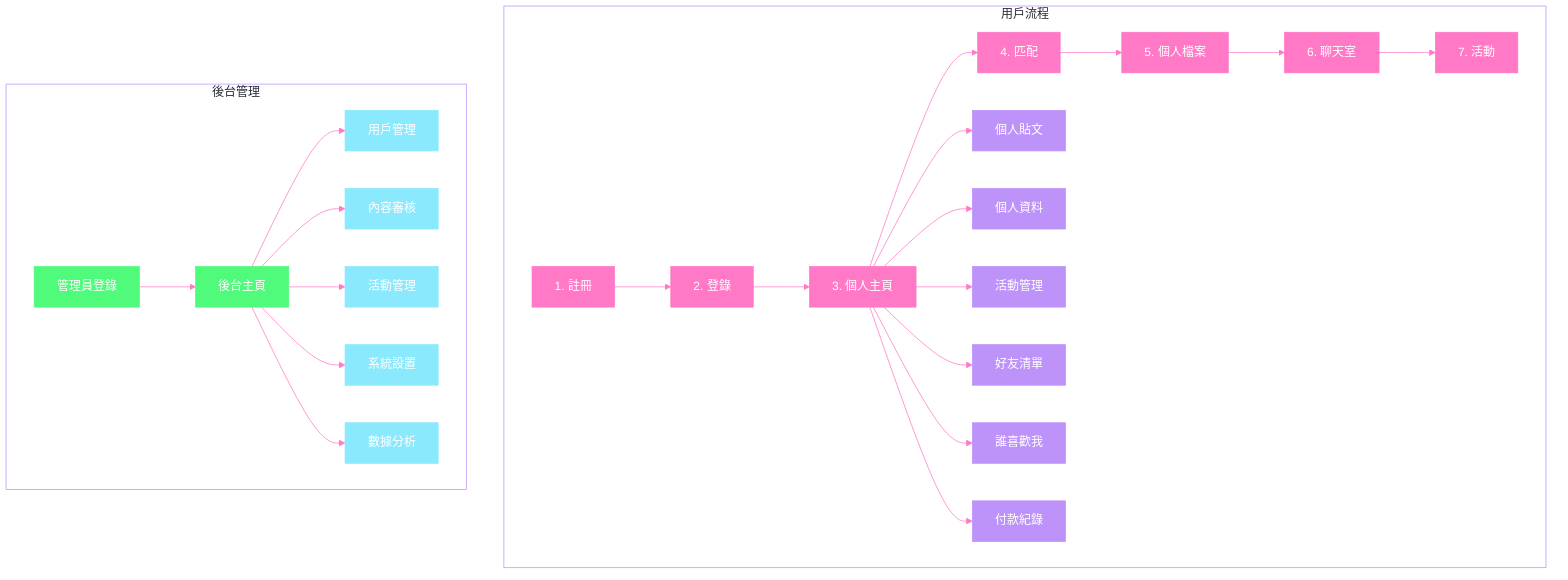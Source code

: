 %%{init: {'theme': 'default', 'themeVariables': { 'primaryColor': '#ff79c6', 'secondaryColor': '#bd93f9', 'tertiaryColor': '#f8f8f2', 'mainBkg': '#ffffff', 'nodeBorder': '#ff79c6', 'clusterBkg': '#f8f8f2', 'clusterBorder': '#bd93f9', 'lineColor': '#ff79c6', 'fontFamily': 'arial', 'fontSize': '16px' }}}%%

graph TD
    subgraph 用戶流程
        A[1. 註冊] --> B[2. 登錄]
        B --> C[3. 個人主頁]
        C --> D[4. 匹配]
        D --> E[5. 個人檔案]
        E --> F[6. 聊天室]
        F --> G[7. 活動]
        
        C --> H[個人貼文]
        C --> I[個人資料]
        C --> J[活動管理]
        C --> K[好友清單]
        C --> L[誰喜歡我]
        C --> M[付款紀錄]
    end
    
    subgraph 後台管理
        N[管理員登錄] --> O[後台主頁]
        O --> P[用戶管理]
        O --> Q[內容審核]
        O --> R[活動管理]
        O --> S[系統設置]
        O --> T[數據分析]
    end

style A fill:#ff79c6,stroke:#ff79c6,color:#ffffff
style B fill:#ff79c6,stroke:#ff79c6,color:#ffffff
style C fill:#ff79c6,stroke:#ff79c6,color:#ffffff
style D fill:#ff79c6,stroke:#ff79c6,color:#ffffff
style E fill:#ff79c6,stroke:#ff79c6,color:#ffffff
style F fill:#ff79c6,stroke:#ff79c6,color:#ffffff
style G fill:#ff79c6,stroke:#ff79c6,color:#ffffff

style H fill:#bd93f9,stroke:#bd93f9,color:#ffffff
style I fill:#bd93f9,stroke:#bd93f9,color:#ffffff
style J fill:#bd93f9,stroke:#bd93f9,color:#ffffff
style K fill:#bd93f9,stroke:#bd93f9,color:#ffffff
style L fill:#bd93f9,stroke:#bd93f9,color:#ffffff
style M fill:#bd93f9,stroke:#bd93f9,color:#ffffff

style N fill:#50fa7b,stroke:#50fa7b,color:#ffffff
style O fill:#50fa7b,stroke:#50fa7b,color:#ffffff
style P fill:#8be9fd,stroke:#8be9fd,color:#ffffff
style Q fill:#8be9fd,stroke:#8be9fd,color:#ffffff
style R fill:#8be9fd,stroke:#8be9fd,color:#ffffff
style S fill:#8be9fd,stroke:#8be9fd,color:#ffffff
style T fill:#8be9fd,stroke:#8be9fd,color:#ffffff

classDef default fill:#f8f8f2,stroke:#ff79c6,color:#282a36;
classDef cluster fill:#ffffff,stroke:#bd93f9,color:#282a36;